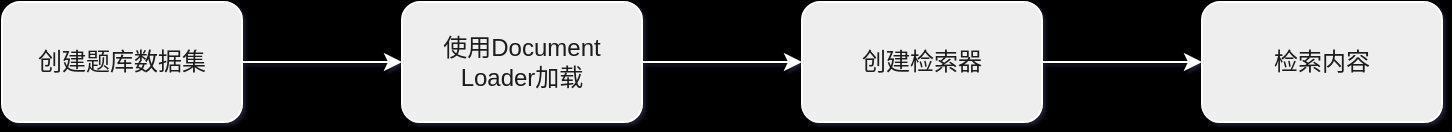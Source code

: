 <mxfile version="21.5.0" type="github">
  <diagram id="C5RBs43oDa-KdzZeNtuy" name="Page-1">
    <mxGraphModel dx="896" dy="498" grid="1" gridSize="9" guides="1" tooltips="1" connect="1" arrows="1" fold="1" page="0" pageScale="1" pageWidth="827" pageHeight="1169" background="#000000" math="0" shadow="1">
      <root>
        <mxCell id="WIyWlLk6GJQsqaUBKTNV-0" />
        <mxCell id="WIyWlLk6GJQsqaUBKTNV-1" parent="WIyWlLk6GJQsqaUBKTNV-0" />
        <mxCell id="kq_OEnch8y41DDRTJ762-2" value="" style="edgeStyle=orthogonalEdgeStyle;rounded=1;orthogonalLoop=1;jettySize=auto;html=1;labelBackgroundColor=none;strokeColor=#FFFFFF;fontColor=default;" edge="1" parent="WIyWlLk6GJQsqaUBKTNV-1" source="kq_OEnch8y41DDRTJ762-0" target="kq_OEnch8y41DDRTJ762-1">
          <mxGeometry relative="1" as="geometry" />
        </mxCell>
        <mxCell id="kq_OEnch8y41DDRTJ762-0" value="创建题库数据集" style="rounded=1;whiteSpace=wrap;html=1;labelBackgroundColor=none;fillColor=#EEEEEE;strokeColor=#FFFFFF;fontColor=#1A1A1A;" vertex="1" parent="WIyWlLk6GJQsqaUBKTNV-1">
          <mxGeometry x="20" y="250" width="120" height="60" as="geometry" />
        </mxCell>
        <mxCell id="kq_OEnch8y41DDRTJ762-4" value="" style="edgeStyle=orthogonalEdgeStyle;rounded=1;orthogonalLoop=1;jettySize=auto;html=1;labelBackgroundColor=none;strokeColor=#FFFFFF;fontColor=default;" edge="1" parent="WIyWlLk6GJQsqaUBKTNV-1" source="kq_OEnch8y41DDRTJ762-1" target="kq_OEnch8y41DDRTJ762-3">
          <mxGeometry relative="1" as="geometry" />
        </mxCell>
        <mxCell id="kq_OEnch8y41DDRTJ762-1" value="使用Document Loader加载" style="rounded=1;whiteSpace=wrap;html=1;labelBackgroundColor=none;fillColor=#EEEEEE;strokeColor=#FFFFFF;fontColor=#1A1A1A;" vertex="1" parent="WIyWlLk6GJQsqaUBKTNV-1">
          <mxGeometry x="220" y="250" width="120" height="60" as="geometry" />
        </mxCell>
        <mxCell id="kq_OEnch8y41DDRTJ762-6" value="" style="edgeStyle=orthogonalEdgeStyle;rounded=1;orthogonalLoop=1;jettySize=auto;html=1;labelBackgroundColor=none;strokeColor=#FFFFFF;fontColor=default;" edge="1" parent="WIyWlLk6GJQsqaUBKTNV-1" source="kq_OEnch8y41DDRTJ762-3" target="kq_OEnch8y41DDRTJ762-5">
          <mxGeometry relative="1" as="geometry" />
        </mxCell>
        <mxCell id="kq_OEnch8y41DDRTJ762-3" value="创建检索器" style="rounded=1;whiteSpace=wrap;html=1;labelBackgroundColor=none;fillColor=#EEEEEE;strokeColor=#FFFFFF;fontColor=#1A1A1A;" vertex="1" parent="WIyWlLk6GJQsqaUBKTNV-1">
          <mxGeometry x="420" y="250" width="120" height="60" as="geometry" />
        </mxCell>
        <mxCell id="kq_OEnch8y41DDRTJ762-5" value="检索内容" style="rounded=1;whiteSpace=wrap;html=1;labelBackgroundColor=none;fillColor=#EEEEEE;strokeColor=#FFFFFF;fontColor=#1A1A1A;" vertex="1" parent="WIyWlLk6GJQsqaUBKTNV-1">
          <mxGeometry x="620" y="250" width="120" height="60" as="geometry" />
        </mxCell>
      </root>
    </mxGraphModel>
  </diagram>
</mxfile>
